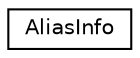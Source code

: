 digraph "Graphical Class Hierarchy"
{
 // LATEX_PDF_SIZE
  edge [fontname="Helvetica",fontsize="10",labelfontname="Helvetica",labelfontsize="10"];
  node [fontname="Helvetica",fontsize="10",shape=record];
  rankdir="LR";
  Node0 [label="AliasInfo",height=0.2,width=0.4,color="black", fillcolor="white", style="filled",URL="$structAliasInfo.html",tooltip=" "];
}
